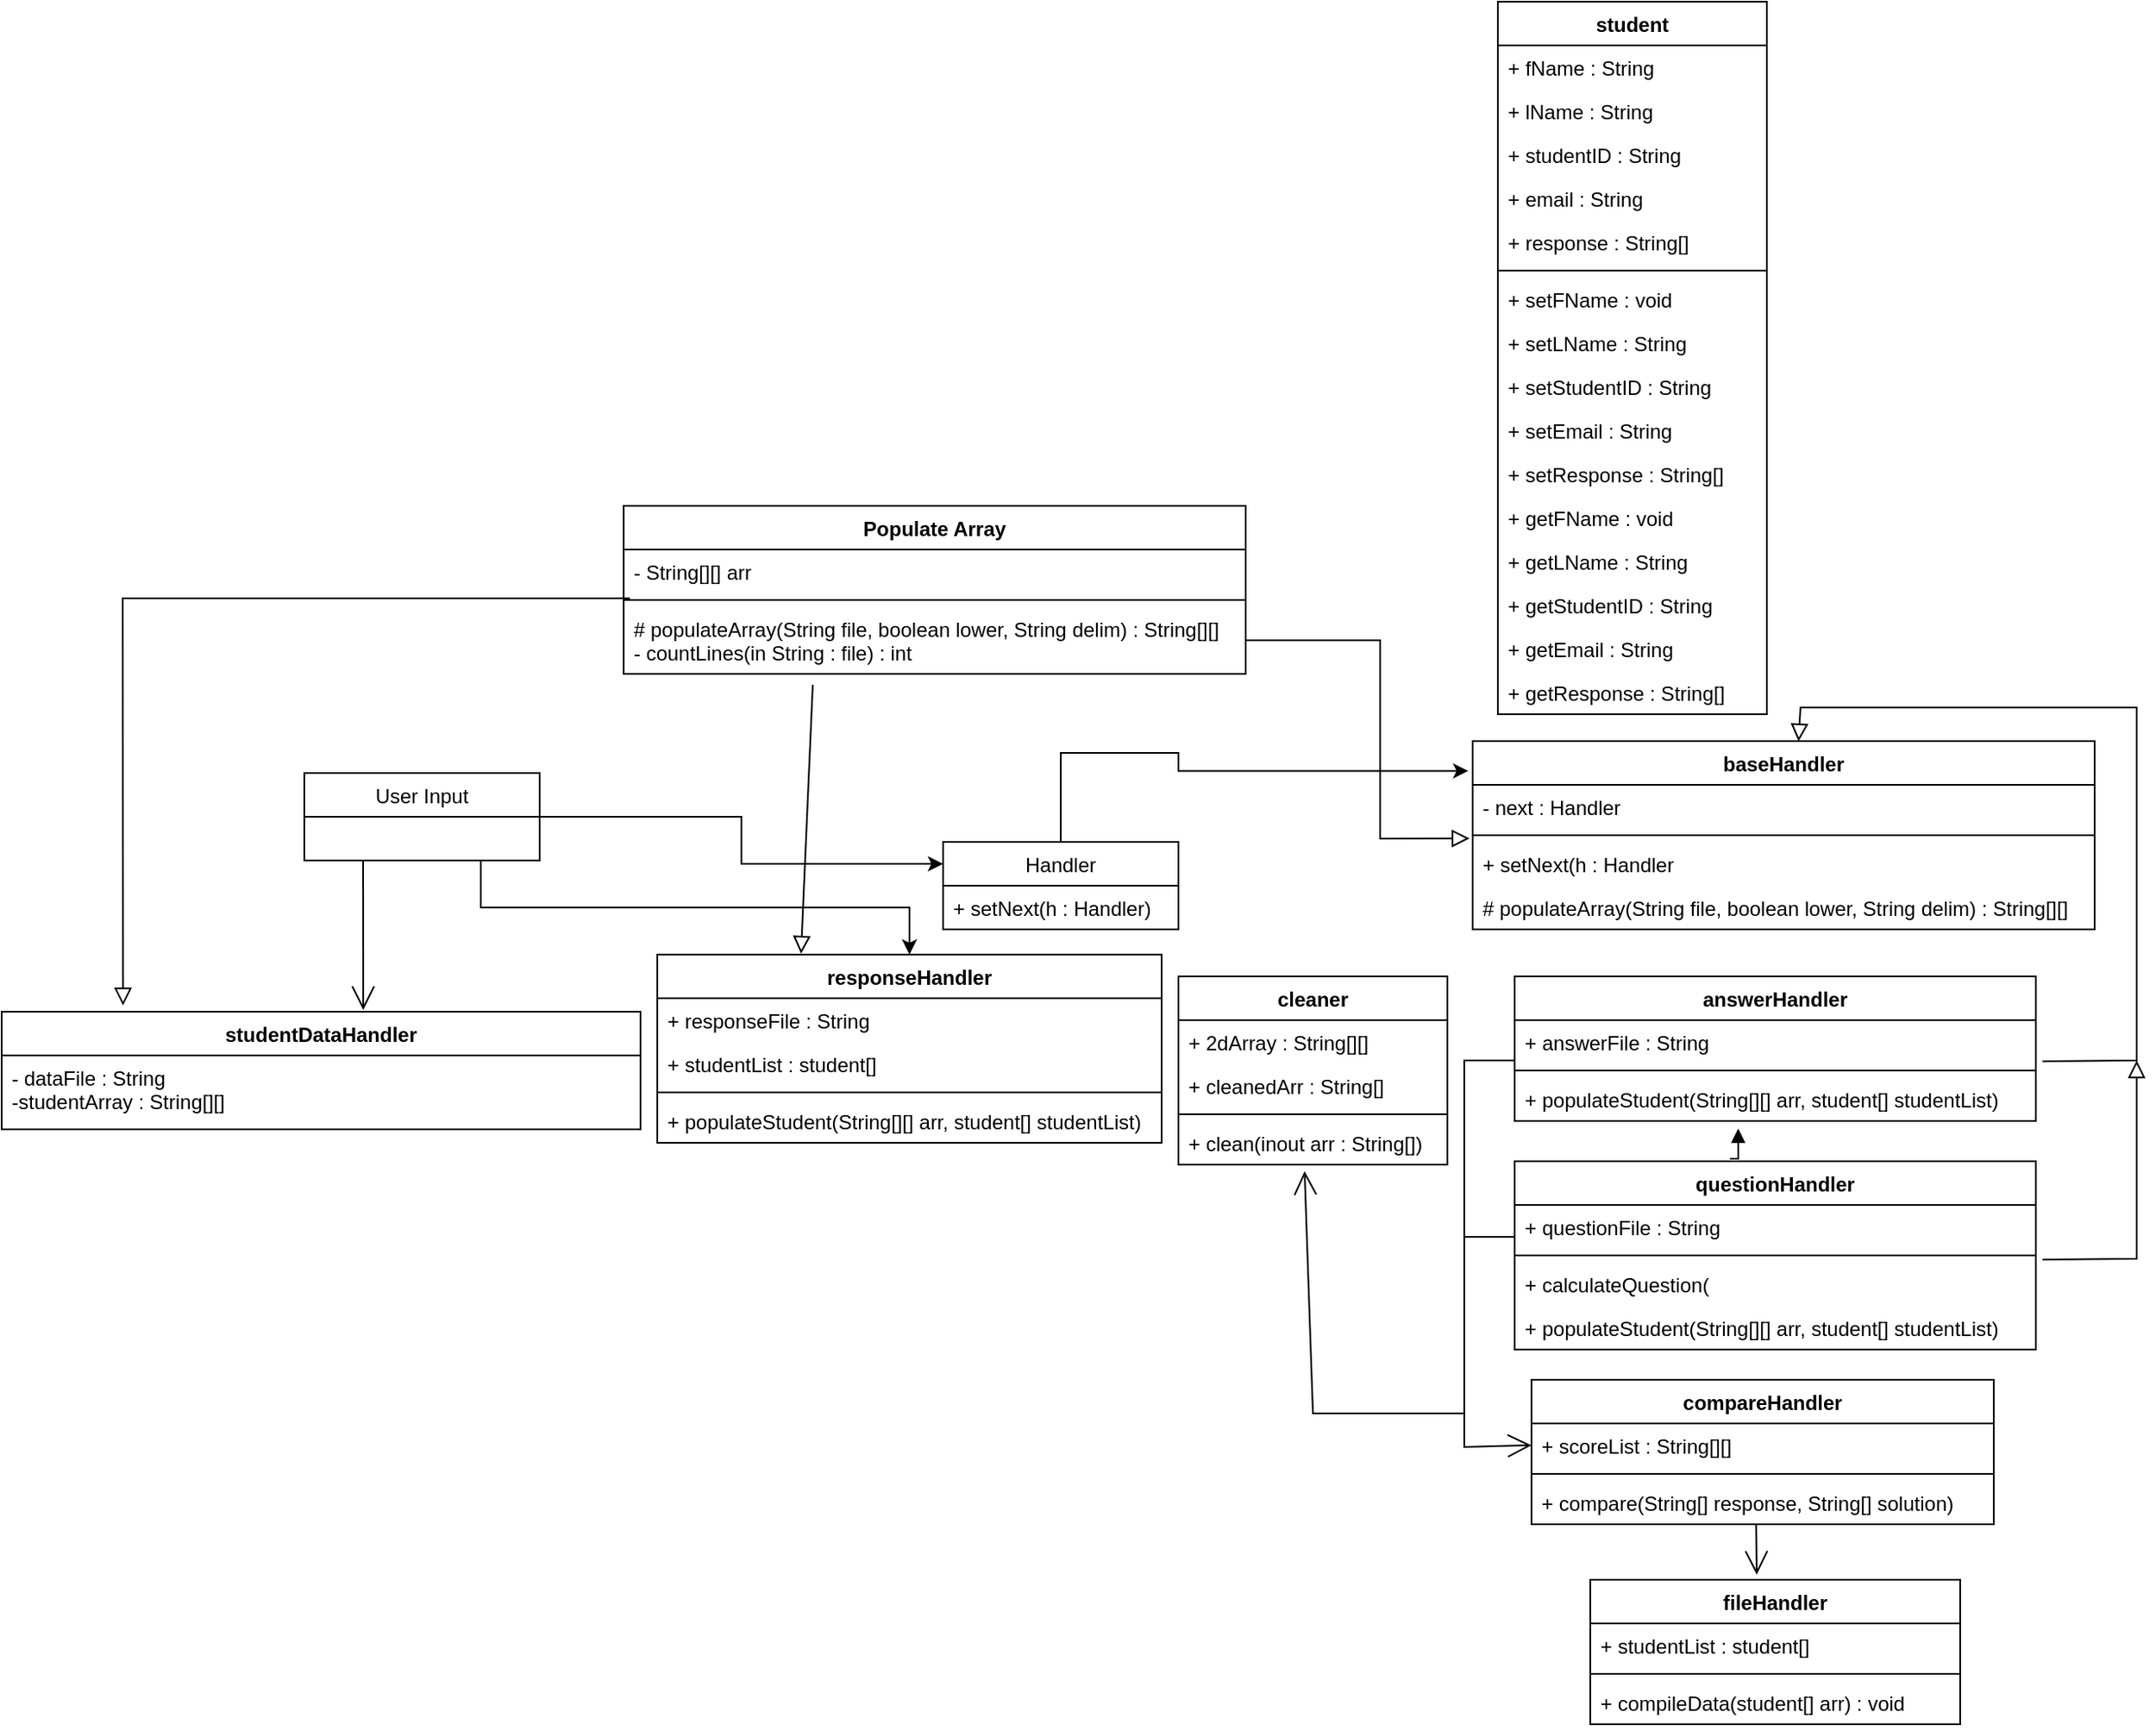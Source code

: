<mxfile version="20.5.3" type="github">
  <diagram id="73HRTt5fgBROcf9GsZLz" name="Page-1">
    <mxGraphModel dx="2333" dy="781" grid="1" gridSize="10" guides="1" tooltips="1" connect="1" arrows="1" fold="1" page="1" pageScale="1" pageWidth="850" pageHeight="1400" math="0" shadow="0">
      <root>
        <mxCell id="0" />
        <mxCell id="1" parent="0" />
        <mxCell id="4-FvOzDTyUN3m1YPLijg-45" style="edgeStyle=orthogonalEdgeStyle;rounded=0;orthogonalLoop=1;jettySize=auto;html=1;exitX=1;exitY=0.5;exitDx=0;exitDy=0;entryX=0;entryY=0.25;entryDx=0;entryDy=0;" parent="1" source="4q3OVK6k5sH4pMJDt0qG-1" target="4q3OVK6k5sH4pMJDt0qG-12" edge="1">
          <mxGeometry relative="1" as="geometry" />
        </mxCell>
        <mxCell id="4q3OVK6k5sH4pMJDt0qG-1" value="User Input" style="swimlane;fontStyle=0;childLayout=stackLayout;horizontal=1;startSize=26;fillColor=none;horizontalStack=0;resizeParent=1;resizeParentMax=0;resizeLast=0;collapsible=1;marginBottom=0;" parent="1" vertex="1">
          <mxGeometry x="-640" y="479" width="140" height="52" as="geometry" />
        </mxCell>
        <mxCell id="4-FvOzDTyUN3m1YPLijg-52" style="edgeStyle=orthogonalEdgeStyle;rounded=0;orthogonalLoop=1;jettySize=auto;html=1;exitX=0.5;exitY=0;exitDx=0;exitDy=0;entryX=-0.007;entryY=0.158;entryDx=0;entryDy=0;entryPerimeter=0;" parent="1" source="4q3OVK6k5sH4pMJDt0qG-12" target="4q3OVK6k5sH4pMJDt0qG-20" edge="1">
          <mxGeometry relative="1" as="geometry">
            <Array as="points">
              <mxPoint x="-120" y="467" />
            </Array>
          </mxGeometry>
        </mxCell>
        <mxCell id="4q3OVK6k5sH4pMJDt0qG-12" value="Handler" style="swimlane;fontStyle=0;childLayout=stackLayout;horizontal=1;startSize=26;fillColor=none;horizontalStack=0;resizeParent=1;resizeParentMax=0;resizeLast=0;collapsible=1;marginBottom=0;" parent="1" vertex="1">
          <mxGeometry x="-260" y="520" width="140" height="52" as="geometry" />
        </mxCell>
        <mxCell id="4q3OVK6k5sH4pMJDt0qG-13" value="+ setNext(h : Handler)" style="text;strokeColor=none;fillColor=none;align=left;verticalAlign=top;spacingLeft=4;spacingRight=4;overflow=hidden;rotatable=0;points=[[0,0.5],[1,0.5]];portConstraint=eastwest;" parent="4q3OVK6k5sH4pMJDt0qG-12" vertex="1">
          <mxGeometry y="26" width="140" height="26" as="geometry" />
        </mxCell>
        <mxCell id="4q3OVK6k5sH4pMJDt0qG-20" value="baseHandler" style="swimlane;fontStyle=1;align=center;verticalAlign=top;childLayout=stackLayout;horizontal=1;startSize=26;horizontalStack=0;resizeParent=1;resizeParentMax=0;resizeLast=0;collapsible=1;marginBottom=0;" parent="1" vertex="1">
          <mxGeometry x="55" y="460" width="370" height="112" as="geometry" />
        </mxCell>
        <mxCell id="4q3OVK6k5sH4pMJDt0qG-21" value="- next : Handler" style="text;strokeColor=none;fillColor=none;align=left;verticalAlign=top;spacingLeft=4;spacingRight=4;overflow=hidden;rotatable=0;points=[[0,0.5],[1,0.5]];portConstraint=eastwest;" parent="4q3OVK6k5sH4pMJDt0qG-20" vertex="1">
          <mxGeometry y="26" width="370" height="26" as="geometry" />
        </mxCell>
        <mxCell id="4q3OVK6k5sH4pMJDt0qG-22" value="" style="line;strokeWidth=1;fillColor=none;align=left;verticalAlign=middle;spacingTop=-1;spacingLeft=3;spacingRight=3;rotatable=0;labelPosition=right;points=[];portConstraint=eastwest;strokeColor=inherit;" parent="4q3OVK6k5sH4pMJDt0qG-20" vertex="1">
          <mxGeometry y="52" width="370" height="8" as="geometry" />
        </mxCell>
        <mxCell id="4q3OVK6k5sH4pMJDt0qG-23" value="+ setNext(h : Handler" style="text;strokeColor=none;fillColor=none;align=left;verticalAlign=top;spacingLeft=4;spacingRight=4;overflow=hidden;rotatable=0;points=[[0,0.5],[1,0.5]];portConstraint=eastwest;" parent="4q3OVK6k5sH4pMJDt0qG-20" vertex="1">
          <mxGeometry y="60" width="370" height="26" as="geometry" />
        </mxCell>
        <mxCell id="4q3OVK6k5sH4pMJDt0qG-25" value="# populateArray(String file, boolean lower, String delim) : String[][]" style="text;strokeColor=none;fillColor=none;align=left;verticalAlign=top;spacingLeft=4;spacingRight=4;overflow=hidden;rotatable=0;points=[[0,0.5],[1,0.5]];portConstraint=eastwest;" parent="4q3OVK6k5sH4pMJDt0qG-20" vertex="1">
          <mxGeometry y="86" width="370" height="26" as="geometry" />
        </mxCell>
        <mxCell id="4q3OVK6k5sH4pMJDt0qG-26" value="responseHandler" style="swimlane;fontStyle=1;align=center;verticalAlign=top;childLayout=stackLayout;horizontal=1;startSize=26;horizontalStack=0;resizeParent=1;resizeParentMax=0;resizeLast=0;collapsible=1;marginBottom=0;" parent="1" vertex="1">
          <mxGeometry x="-430" y="587" width="300" height="112" as="geometry" />
        </mxCell>
        <mxCell id="4q3OVK6k5sH4pMJDt0qG-27" value="+ responseFile : String" style="text;strokeColor=none;fillColor=none;align=left;verticalAlign=top;spacingLeft=4;spacingRight=4;overflow=hidden;rotatable=0;points=[[0,0.5],[1,0.5]];portConstraint=eastwest;" parent="4q3OVK6k5sH4pMJDt0qG-26" vertex="1">
          <mxGeometry y="26" width="300" height="26" as="geometry" />
        </mxCell>
        <mxCell id="4q3OVK6k5sH4pMJDt0qG-30" value="+ studentList : student[]" style="text;strokeColor=none;fillColor=none;align=left;verticalAlign=top;spacingLeft=4;spacingRight=4;overflow=hidden;rotatable=0;points=[[0,0.5],[1,0.5]];portConstraint=eastwest;" parent="4q3OVK6k5sH4pMJDt0qG-26" vertex="1">
          <mxGeometry y="52" width="300" height="26" as="geometry" />
        </mxCell>
        <mxCell id="4q3OVK6k5sH4pMJDt0qG-28" value="" style="line;strokeWidth=1;fillColor=none;align=left;verticalAlign=middle;spacingTop=-1;spacingLeft=3;spacingRight=3;rotatable=0;labelPosition=right;points=[];portConstraint=eastwest;strokeColor=inherit;" parent="4q3OVK6k5sH4pMJDt0qG-26" vertex="1">
          <mxGeometry y="78" width="300" height="8" as="geometry" />
        </mxCell>
        <mxCell id="4q3OVK6k5sH4pMJDt0qG-29" value="+ populateStudent(String[][] arr, student[] studentList)" style="text;strokeColor=none;fillColor=none;align=left;verticalAlign=top;spacingLeft=4;spacingRight=4;overflow=hidden;rotatable=0;points=[[0,0.5],[1,0.5]];portConstraint=eastwest;" parent="4q3OVK6k5sH4pMJDt0qG-26" vertex="1">
          <mxGeometry y="86" width="300" height="26" as="geometry" />
        </mxCell>
        <mxCell id="4q3OVK6k5sH4pMJDt0qG-31" value="answerHandler" style="swimlane;fontStyle=1;align=center;verticalAlign=top;childLayout=stackLayout;horizontal=1;startSize=26;horizontalStack=0;resizeParent=1;resizeParentMax=0;resizeLast=0;collapsible=1;marginBottom=0;" parent="1" vertex="1">
          <mxGeometry x="80" y="600" width="310" height="86" as="geometry" />
        </mxCell>
        <mxCell id="4q3OVK6k5sH4pMJDt0qG-32" value="+ answerFile : String" style="text;strokeColor=none;fillColor=none;align=left;verticalAlign=top;spacingLeft=4;spacingRight=4;overflow=hidden;rotatable=0;points=[[0,0.5],[1,0.5]];portConstraint=eastwest;" parent="4q3OVK6k5sH4pMJDt0qG-31" vertex="1">
          <mxGeometry y="26" width="310" height="26" as="geometry" />
        </mxCell>
        <mxCell id="4q3OVK6k5sH4pMJDt0qG-33" value="" style="line;strokeWidth=1;fillColor=none;align=left;verticalAlign=middle;spacingTop=-1;spacingLeft=3;spacingRight=3;rotatable=0;labelPosition=right;points=[];portConstraint=eastwest;strokeColor=inherit;" parent="4q3OVK6k5sH4pMJDt0qG-31" vertex="1">
          <mxGeometry y="52" width="310" height="8" as="geometry" />
        </mxCell>
        <mxCell id="4q3OVK6k5sH4pMJDt0qG-34" value="+ populateStudent(String[][] arr, student[] studentList)" style="text;strokeColor=none;fillColor=none;align=left;verticalAlign=top;spacingLeft=4;spacingRight=4;overflow=hidden;rotatable=0;points=[[0,0.5],[1,0.5]];portConstraint=eastwest;" parent="4q3OVK6k5sH4pMJDt0qG-31" vertex="1">
          <mxGeometry y="60" width="310" height="26" as="geometry" />
        </mxCell>
        <mxCell id="4q3OVK6k5sH4pMJDt0qG-35" value="questionHandler" style="swimlane;fontStyle=1;align=center;verticalAlign=top;childLayout=stackLayout;horizontal=1;startSize=26;horizontalStack=0;resizeParent=1;resizeParentMax=0;resizeLast=0;collapsible=1;marginBottom=0;" parent="1" vertex="1">
          <mxGeometry x="80" y="710" width="310" height="112" as="geometry" />
        </mxCell>
        <mxCell id="4q3OVK6k5sH4pMJDt0qG-36" value="+ questionFile : String" style="text;strokeColor=none;fillColor=none;align=left;verticalAlign=top;spacingLeft=4;spacingRight=4;overflow=hidden;rotatable=0;points=[[0,0.5],[1,0.5]];portConstraint=eastwest;" parent="4q3OVK6k5sH4pMJDt0qG-35" vertex="1">
          <mxGeometry y="26" width="310" height="26" as="geometry" />
        </mxCell>
        <mxCell id="4q3OVK6k5sH4pMJDt0qG-37" value="" style="line;strokeWidth=1;fillColor=none;align=left;verticalAlign=middle;spacingTop=-1;spacingLeft=3;spacingRight=3;rotatable=0;labelPosition=right;points=[];portConstraint=eastwest;strokeColor=inherit;" parent="4q3OVK6k5sH4pMJDt0qG-35" vertex="1">
          <mxGeometry y="52" width="310" height="8" as="geometry" />
        </mxCell>
        <mxCell id="4-FvOzDTyUN3m1YPLijg-1" value="+ calculateQuestion(" style="text;strokeColor=none;fillColor=none;align=left;verticalAlign=top;spacingLeft=4;spacingRight=4;overflow=hidden;rotatable=0;points=[[0,0.5],[1,0.5]];portConstraint=eastwest;" parent="4q3OVK6k5sH4pMJDt0qG-35" vertex="1">
          <mxGeometry y="60" width="310" height="26" as="geometry" />
        </mxCell>
        <mxCell id="4q3OVK6k5sH4pMJDt0qG-38" value="+ populateStudent(String[][] arr, student[] studentList)" style="text;strokeColor=none;fillColor=none;align=left;verticalAlign=top;spacingLeft=4;spacingRight=4;overflow=hidden;rotatable=0;points=[[0,0.5],[1,0.5]];portConstraint=eastwest;" parent="4q3OVK6k5sH4pMJDt0qG-35" vertex="1">
          <mxGeometry y="86" width="310" height="26" as="geometry" />
        </mxCell>
        <mxCell id="4q3OVK6k5sH4pMJDt0qG-39" value="compareHandler" style="swimlane;fontStyle=1;align=center;verticalAlign=top;childLayout=stackLayout;horizontal=1;startSize=26;horizontalStack=0;resizeParent=1;resizeParentMax=0;resizeLast=0;collapsible=1;marginBottom=0;" parent="1" vertex="1">
          <mxGeometry x="90" y="840" width="275" height="86" as="geometry" />
        </mxCell>
        <mxCell id="4q3OVK6k5sH4pMJDt0qG-45" value="+ scoreList : String[][]" style="text;strokeColor=none;fillColor=none;align=left;verticalAlign=top;spacingLeft=4;spacingRight=4;overflow=hidden;rotatable=0;points=[[0,0.5],[1,0.5]];portConstraint=eastwest;" parent="4q3OVK6k5sH4pMJDt0qG-39" vertex="1">
          <mxGeometry y="26" width="275" height="26" as="geometry" />
        </mxCell>
        <mxCell id="4q3OVK6k5sH4pMJDt0qG-41" value="" style="line;strokeWidth=1;fillColor=none;align=left;verticalAlign=middle;spacingTop=-1;spacingLeft=3;spacingRight=3;rotatable=0;labelPosition=right;points=[];portConstraint=eastwest;strokeColor=inherit;" parent="4q3OVK6k5sH4pMJDt0qG-39" vertex="1">
          <mxGeometry y="52" width="275" height="8" as="geometry" />
        </mxCell>
        <mxCell id="4q3OVK6k5sH4pMJDt0qG-42" value="+ compare(String[] response, String[] solution) " style="text;strokeColor=none;fillColor=none;align=left;verticalAlign=top;spacingLeft=4;spacingRight=4;overflow=hidden;rotatable=0;points=[[0,0.5],[1,0.5]];portConstraint=eastwest;" parent="4q3OVK6k5sH4pMJDt0qG-39" vertex="1">
          <mxGeometry y="60" width="275" height="26" as="geometry" />
        </mxCell>
        <mxCell id="4q3OVK6k5sH4pMJDt0qG-46" value="fileHandler" style="swimlane;fontStyle=1;align=center;verticalAlign=top;childLayout=stackLayout;horizontal=1;startSize=26;horizontalStack=0;resizeParent=1;resizeParentMax=0;resizeLast=0;collapsible=1;marginBottom=0;" parent="1" vertex="1">
          <mxGeometry x="125" y="959" width="220" height="86" as="geometry" />
        </mxCell>
        <mxCell id="4q3OVK6k5sH4pMJDt0qG-47" value="+ studentList : student[]" style="text;strokeColor=none;fillColor=none;align=left;verticalAlign=top;spacingLeft=4;spacingRight=4;overflow=hidden;rotatable=0;points=[[0,0.5],[1,0.5]];portConstraint=eastwest;" parent="4q3OVK6k5sH4pMJDt0qG-46" vertex="1">
          <mxGeometry y="26" width="220" height="26" as="geometry" />
        </mxCell>
        <mxCell id="4q3OVK6k5sH4pMJDt0qG-48" value="" style="line;strokeWidth=1;fillColor=none;align=left;verticalAlign=middle;spacingTop=-1;spacingLeft=3;spacingRight=3;rotatable=0;labelPosition=right;points=[];portConstraint=eastwest;strokeColor=inherit;" parent="4q3OVK6k5sH4pMJDt0qG-46" vertex="1">
          <mxGeometry y="52" width="220" height="8" as="geometry" />
        </mxCell>
        <mxCell id="4q3OVK6k5sH4pMJDt0qG-49" value="+ compileData(student[] arr) : void" style="text;strokeColor=none;fillColor=none;align=left;verticalAlign=top;spacingLeft=4;spacingRight=4;overflow=hidden;rotatable=0;points=[[0,0.5],[1,0.5]];portConstraint=eastwest;" parent="4q3OVK6k5sH4pMJDt0qG-46" vertex="1">
          <mxGeometry y="60" width="220" height="26" as="geometry" />
        </mxCell>
        <mxCell id="4-FvOzDTyUN3m1YPLijg-2" value="cleaner" style="swimlane;fontStyle=1;align=center;verticalAlign=top;childLayout=stackLayout;horizontal=1;startSize=26;horizontalStack=0;resizeParent=1;resizeParentMax=0;resizeLast=0;collapsible=1;marginBottom=0;" parent="1" vertex="1">
          <mxGeometry x="-120" y="600" width="160" height="112" as="geometry" />
        </mxCell>
        <mxCell id="4-FvOzDTyUN3m1YPLijg-3" value="+ 2dArray : String[][]" style="text;strokeColor=none;fillColor=none;align=left;verticalAlign=top;spacingLeft=4;spacingRight=4;overflow=hidden;rotatable=0;points=[[0,0.5],[1,0.5]];portConstraint=eastwest;" parent="4-FvOzDTyUN3m1YPLijg-2" vertex="1">
          <mxGeometry y="26" width="160" height="26" as="geometry" />
        </mxCell>
        <mxCell id="4-FvOzDTyUN3m1YPLijg-8" value="+ cleanedArr : String[]" style="text;strokeColor=none;fillColor=none;align=left;verticalAlign=top;spacingLeft=4;spacingRight=4;overflow=hidden;rotatable=0;points=[[0,0.5],[1,0.5]];portConstraint=eastwest;" parent="4-FvOzDTyUN3m1YPLijg-2" vertex="1">
          <mxGeometry y="52" width="160" height="26" as="geometry" />
        </mxCell>
        <mxCell id="4-FvOzDTyUN3m1YPLijg-4" value="" style="line;strokeWidth=1;fillColor=none;align=left;verticalAlign=middle;spacingTop=-1;spacingLeft=3;spacingRight=3;rotatable=0;labelPosition=right;points=[];portConstraint=eastwest;strokeColor=inherit;" parent="4-FvOzDTyUN3m1YPLijg-2" vertex="1">
          <mxGeometry y="78" width="160" height="8" as="geometry" />
        </mxCell>
        <mxCell id="4-FvOzDTyUN3m1YPLijg-5" value="+ clean(inout arr : String[])" style="text;strokeColor=none;fillColor=none;align=left;verticalAlign=top;spacingLeft=4;spacingRight=4;overflow=hidden;rotatable=0;points=[[0,0.5],[1,0.5]];portConstraint=eastwest;" parent="4-FvOzDTyUN3m1YPLijg-2" vertex="1">
          <mxGeometry y="86" width="160" height="26" as="geometry" />
        </mxCell>
        <mxCell id="4-FvOzDTyUN3m1YPLijg-13" value="studentDataHandler" style="swimlane;fontStyle=1;align=center;verticalAlign=top;childLayout=stackLayout;horizontal=1;startSize=26;horizontalStack=0;resizeParent=1;resizeParentMax=0;resizeLast=0;collapsible=1;marginBottom=0;" parent="1" vertex="1">
          <mxGeometry x="-820" y="621" width="380" height="70" as="geometry" />
        </mxCell>
        <mxCell id="4-FvOzDTyUN3m1YPLijg-14" value="- dataFile : String&#xa;-studentArray : String[][]" style="text;strokeColor=none;fillColor=none;align=left;verticalAlign=top;spacingLeft=4;spacingRight=4;overflow=hidden;rotatable=0;points=[[0,0.5],[1,0.5]];portConstraint=eastwest;" parent="4-FvOzDTyUN3m1YPLijg-13" vertex="1">
          <mxGeometry y="26" width="380" height="44" as="geometry" />
        </mxCell>
        <mxCell id="4-FvOzDTyUN3m1YPLijg-21" value="student" style="swimlane;fontStyle=1;align=center;verticalAlign=top;childLayout=stackLayout;horizontal=1;startSize=26;horizontalStack=0;resizeParent=1;resizeParentMax=0;resizeLast=0;collapsible=1;marginBottom=0;" parent="1" vertex="1">
          <mxGeometry x="70" y="20" width="160" height="424" as="geometry" />
        </mxCell>
        <mxCell id="4-FvOzDTyUN3m1YPLijg-22" value="+ fName : String" style="text;strokeColor=none;fillColor=none;align=left;verticalAlign=top;spacingLeft=4;spacingRight=4;overflow=hidden;rotatable=0;points=[[0,0.5],[1,0.5]];portConstraint=eastwest;" parent="4-FvOzDTyUN3m1YPLijg-21" vertex="1">
          <mxGeometry y="26" width="160" height="26" as="geometry" />
        </mxCell>
        <mxCell id="4-FvOzDTyUN3m1YPLijg-25" value="+ lName : String" style="text;strokeColor=none;fillColor=none;align=left;verticalAlign=top;spacingLeft=4;spacingRight=4;overflow=hidden;rotatable=0;points=[[0,0.5],[1,0.5]];portConstraint=eastwest;" parent="4-FvOzDTyUN3m1YPLijg-21" vertex="1">
          <mxGeometry y="52" width="160" height="26" as="geometry" />
        </mxCell>
        <mxCell id="4-FvOzDTyUN3m1YPLijg-26" value="+ studentID : String" style="text;strokeColor=none;fillColor=none;align=left;verticalAlign=top;spacingLeft=4;spacingRight=4;overflow=hidden;rotatable=0;points=[[0,0.5],[1,0.5]];portConstraint=eastwest;" parent="4-FvOzDTyUN3m1YPLijg-21" vertex="1">
          <mxGeometry y="78" width="160" height="26" as="geometry" />
        </mxCell>
        <mxCell id="4-FvOzDTyUN3m1YPLijg-27" value="+ email : String" style="text;strokeColor=none;fillColor=none;align=left;verticalAlign=top;spacingLeft=4;spacingRight=4;overflow=hidden;rotatable=0;points=[[0,0.5],[1,0.5]];portConstraint=eastwest;" parent="4-FvOzDTyUN3m1YPLijg-21" vertex="1">
          <mxGeometry y="104" width="160" height="26" as="geometry" />
        </mxCell>
        <mxCell id="4-FvOzDTyUN3m1YPLijg-28" value="+ response : String[]" style="text;strokeColor=none;fillColor=none;align=left;verticalAlign=top;spacingLeft=4;spacingRight=4;overflow=hidden;rotatable=0;points=[[0,0.5],[1,0.5]];portConstraint=eastwest;" parent="4-FvOzDTyUN3m1YPLijg-21" vertex="1">
          <mxGeometry y="130" width="160" height="26" as="geometry" />
        </mxCell>
        <mxCell id="4-FvOzDTyUN3m1YPLijg-23" value="" style="line;strokeWidth=1;fillColor=none;align=left;verticalAlign=middle;spacingTop=-1;spacingLeft=3;spacingRight=3;rotatable=0;labelPosition=right;points=[];portConstraint=eastwest;strokeColor=inherit;" parent="4-FvOzDTyUN3m1YPLijg-21" vertex="1">
          <mxGeometry y="156" width="160" height="8" as="geometry" />
        </mxCell>
        <mxCell id="4-FvOzDTyUN3m1YPLijg-24" value="+ setFName : void" style="text;strokeColor=none;fillColor=none;align=left;verticalAlign=top;spacingLeft=4;spacingRight=4;overflow=hidden;rotatable=0;points=[[0,0.5],[1,0.5]];portConstraint=eastwest;" parent="4-FvOzDTyUN3m1YPLijg-21" vertex="1">
          <mxGeometry y="164" width="160" height="26" as="geometry" />
        </mxCell>
        <mxCell id="4-FvOzDTyUN3m1YPLijg-36" value="+ setLName : String" style="text;strokeColor=none;fillColor=none;align=left;verticalAlign=top;spacingLeft=4;spacingRight=4;overflow=hidden;rotatable=0;points=[[0,0.5],[1,0.5]];portConstraint=eastwest;" parent="4-FvOzDTyUN3m1YPLijg-21" vertex="1">
          <mxGeometry y="190" width="160" height="26" as="geometry" />
        </mxCell>
        <mxCell id="4-FvOzDTyUN3m1YPLijg-35" value="+ setStudentID : String" style="text;strokeColor=none;fillColor=none;align=left;verticalAlign=top;spacingLeft=4;spacingRight=4;overflow=hidden;rotatable=0;points=[[0,0.5],[1,0.5]];portConstraint=eastwest;" parent="4-FvOzDTyUN3m1YPLijg-21" vertex="1">
          <mxGeometry y="216" width="160" height="26" as="geometry" />
        </mxCell>
        <mxCell id="4-FvOzDTyUN3m1YPLijg-34" value="+ setEmail : String" style="text;strokeColor=none;fillColor=none;align=left;verticalAlign=top;spacingLeft=4;spacingRight=4;overflow=hidden;rotatable=0;points=[[0,0.5],[1,0.5]];portConstraint=eastwest;" parent="4-FvOzDTyUN3m1YPLijg-21" vertex="1">
          <mxGeometry y="242" width="160" height="26" as="geometry" />
        </mxCell>
        <mxCell id="4-FvOzDTyUN3m1YPLijg-33" value="+ setResponse : String[]" style="text;strokeColor=none;fillColor=none;align=left;verticalAlign=top;spacingLeft=4;spacingRight=4;overflow=hidden;rotatable=0;points=[[0,0.5],[1,0.5]];portConstraint=eastwest;" parent="4-FvOzDTyUN3m1YPLijg-21" vertex="1">
          <mxGeometry y="268" width="160" height="26" as="geometry" />
        </mxCell>
        <mxCell id="4-FvOzDTyUN3m1YPLijg-41" value="+ getFName : void" style="text;strokeColor=none;fillColor=none;align=left;verticalAlign=top;spacingLeft=4;spacingRight=4;overflow=hidden;rotatable=0;points=[[0,0.5],[1,0.5]];portConstraint=eastwest;" parent="4-FvOzDTyUN3m1YPLijg-21" vertex="1">
          <mxGeometry y="294" width="160" height="26" as="geometry" />
        </mxCell>
        <mxCell id="4-FvOzDTyUN3m1YPLijg-40" value="+ getLName : String" style="text;strokeColor=none;fillColor=none;align=left;verticalAlign=top;spacingLeft=4;spacingRight=4;overflow=hidden;rotatable=0;points=[[0,0.5],[1,0.5]];portConstraint=eastwest;" parent="4-FvOzDTyUN3m1YPLijg-21" vertex="1">
          <mxGeometry y="320" width="160" height="26" as="geometry" />
        </mxCell>
        <mxCell id="4-FvOzDTyUN3m1YPLijg-39" value="+ getStudentID : String" style="text;strokeColor=none;fillColor=none;align=left;verticalAlign=top;spacingLeft=4;spacingRight=4;overflow=hidden;rotatable=0;points=[[0,0.5],[1,0.5]];portConstraint=eastwest;" parent="4-FvOzDTyUN3m1YPLijg-21" vertex="1">
          <mxGeometry y="346" width="160" height="26" as="geometry" />
        </mxCell>
        <mxCell id="4-FvOzDTyUN3m1YPLijg-38" value="+ getEmail : String" style="text;strokeColor=none;fillColor=none;align=left;verticalAlign=top;spacingLeft=4;spacingRight=4;overflow=hidden;rotatable=0;points=[[0,0.5],[1,0.5]];portConstraint=eastwest;" parent="4-FvOzDTyUN3m1YPLijg-21" vertex="1">
          <mxGeometry y="372" width="160" height="26" as="geometry" />
        </mxCell>
        <mxCell id="4-FvOzDTyUN3m1YPLijg-37" value="+ getResponse : String[]" style="text;strokeColor=none;fillColor=none;align=left;verticalAlign=top;spacingLeft=4;spacingRight=4;overflow=hidden;rotatable=0;points=[[0,0.5],[1,0.5]];portConstraint=eastwest;" parent="4-FvOzDTyUN3m1YPLijg-21" vertex="1">
          <mxGeometry y="398" width="160" height="26" as="geometry" />
        </mxCell>
        <mxCell id="4-FvOzDTyUN3m1YPLijg-61" value="" style="endArrow=block;html=1;rounded=0;align=center;verticalAlign=bottom;endFill=0;labelBackgroundColor=none;endSize=8;entryX=0.524;entryY=0.001;entryDx=0;entryDy=0;entryPerimeter=0;exitX=1.013;exitY=0.942;exitDx=0;exitDy=0;exitPerimeter=0;" parent="1" source="4q3OVK6k5sH4pMJDt0qG-32" target="4q3OVK6k5sH4pMJDt0qG-20" edge="1">
          <mxGeometry relative="1" as="geometry">
            <mxPoint x="450" y="720" as="sourcePoint" />
            <mxPoint x="250" y="440" as="targetPoint" />
            <Array as="points">
              <mxPoint x="450" y="650" />
              <mxPoint x="450" y="440" />
              <mxPoint x="250" y="440" />
            </Array>
          </mxGeometry>
        </mxCell>
        <mxCell id="4-FvOzDTyUN3m1YPLijg-63" value="" style="endArrow=block;html=1;rounded=0;align=center;verticalAlign=bottom;endFill=0;labelBackgroundColor=none;endSize=8;exitX=1.013;exitY=-0.058;exitDx=0;exitDy=0;exitPerimeter=0;" parent="1" edge="1" source="4-FvOzDTyUN3m1YPLijg-1">
          <mxGeometry relative="1" as="geometry">
            <mxPoint x="240" y="940" as="sourcePoint" />
            <mxPoint x="450" y="650" as="targetPoint" />
            <Array as="points">
              <mxPoint x="450" y="768" />
            </Array>
          </mxGeometry>
        </mxCell>
        <mxCell id="SS_Et1-OaLUcxT9elfu9-7" value="" style="endArrow=block;endFill=1;html=1;edgeStyle=orthogonalEdgeStyle;align=left;verticalAlign=top;rounded=0;exitX=0.413;exitY=-0.013;exitDx=0;exitDy=0;exitPerimeter=0;entryX=0.429;entryY=1.173;entryDx=0;entryDy=0;entryPerimeter=0;" parent="1" source="4q3OVK6k5sH4pMJDt0qG-35" edge="1" target="4q3OVK6k5sH4pMJDt0qG-34">
          <mxGeometry x="-1" relative="1" as="geometry">
            <mxPoint x="120" y="930" as="sourcePoint" />
            <mxPoint x="208" y="900" as="targetPoint" />
          </mxGeometry>
        </mxCell>
        <mxCell id="NzkLPi8dApXX6IUGUcF6-2" style="edgeStyle=orthogonalEdgeStyle;rounded=0;orthogonalLoop=1;jettySize=auto;html=1;exitX=0.75;exitY=1;exitDx=0;exitDy=0;" edge="1" parent="1" source="4q3OVK6k5sH4pMJDt0qG-1" target="4q3OVK6k5sH4pMJDt0qG-26">
          <mxGeometry relative="1" as="geometry">
            <mxPoint x="-352" y="558" as="sourcePoint" />
            <mxPoint x="-312.5" y="600" as="targetPoint" />
          </mxGeometry>
        </mxCell>
        <mxCell id="NzkLPi8dApXX6IUGUcF6-3" value="Populate Array" style="swimlane;fontStyle=1;align=center;verticalAlign=top;childLayout=stackLayout;horizontal=1;startSize=26;horizontalStack=0;resizeParent=1;resizeParentMax=0;resizeLast=0;collapsible=1;marginBottom=0;" vertex="1" parent="1">
          <mxGeometry x="-450" y="320" width="370" height="100" as="geometry" />
        </mxCell>
        <mxCell id="NzkLPi8dApXX6IUGUcF6-4" value="- String[][] arr " style="text;strokeColor=none;fillColor=none;align=left;verticalAlign=top;spacingLeft=4;spacingRight=4;overflow=hidden;rotatable=0;points=[[0,0.5],[1,0.5]];portConstraint=eastwest;" vertex="1" parent="NzkLPi8dApXX6IUGUcF6-3">
          <mxGeometry y="26" width="370" height="26" as="geometry" />
        </mxCell>
        <mxCell id="NzkLPi8dApXX6IUGUcF6-5" value="" style="line;strokeWidth=1;fillColor=none;align=left;verticalAlign=middle;spacingTop=-1;spacingLeft=3;spacingRight=3;rotatable=0;labelPosition=right;points=[];portConstraint=eastwest;strokeColor=inherit;" vertex="1" parent="NzkLPi8dApXX6IUGUcF6-3">
          <mxGeometry y="52" width="370" height="8" as="geometry" />
        </mxCell>
        <mxCell id="NzkLPi8dApXX6IUGUcF6-6" value="# populateArray(String file, boolean lower, String delim) : String[][]&#xa;- countLines(in String : file) : int&#xa;" style="text;strokeColor=none;fillColor=none;align=left;verticalAlign=top;spacingLeft=4;spacingRight=4;overflow=hidden;rotatable=0;points=[[0,0.5],[1,0.5]];portConstraint=eastwest;" vertex="1" parent="NzkLPi8dApXX6IUGUcF6-3">
          <mxGeometry y="60" width="370" height="40" as="geometry" />
        </mxCell>
        <mxCell id="NzkLPi8dApXX6IUGUcF6-13" value="" style="endArrow=open;endFill=1;endSize=12;html=1;rounded=0;entryX=0;entryY=0.5;entryDx=0;entryDy=0;" edge="1" parent="1" target="4q3OVK6k5sH4pMJDt0qG-45">
          <mxGeometry width="160" relative="1" as="geometry">
            <mxPoint x="80" y="650" as="sourcePoint" />
            <mxPoint x="50" y="960" as="targetPoint" />
            <Array as="points">
              <mxPoint x="50" y="650" />
              <mxPoint x="50" y="880" />
            </Array>
          </mxGeometry>
        </mxCell>
        <mxCell id="NzkLPi8dApXX6IUGUcF6-14" value="" style="line;strokeWidth=1;fillColor=none;align=left;verticalAlign=middle;spacingTop=-1;spacingLeft=3;spacingRight=3;rotatable=0;labelPosition=right;points=[];portConstraint=eastwest;strokeColor=inherit;" vertex="1" parent="1">
          <mxGeometry x="50" y="750" width="30" height="10" as="geometry" />
        </mxCell>
        <mxCell id="NzkLPi8dApXX6IUGUcF6-15" value="" style="endArrow=open;endFill=1;endSize=12;html=1;rounded=0;entryX=0.469;entryY=1.148;entryDx=0;entryDy=0;entryPerimeter=0;" edge="1" parent="1" target="4-FvOzDTyUN3m1YPLijg-5">
          <mxGeometry width="160" relative="1" as="geometry">
            <mxPoint x="50" y="860" as="sourcePoint" />
            <mxPoint x="-90" y="800" as="targetPoint" />
            <Array as="points">
              <mxPoint x="-40" y="860" />
            </Array>
          </mxGeometry>
        </mxCell>
        <mxCell id="NzkLPi8dApXX6IUGUcF6-18" value="" style="endArrow=open;endFill=1;endSize=12;html=1;rounded=0;exitX=0.486;exitY=1.005;exitDx=0;exitDy=0;exitPerimeter=0;" edge="1" parent="1" source="4q3OVK6k5sH4pMJDt0qG-42">
          <mxGeometry width="160" relative="1" as="geometry">
            <mxPoint x="-250" y="950" as="sourcePoint" />
            <mxPoint x="224" y="956" as="targetPoint" />
          </mxGeometry>
        </mxCell>
        <mxCell id="NzkLPi8dApXX6IUGUcF6-20" value="" style="endArrow=open;endFill=1;endSize=12;html=1;rounded=0;exitX=0.25;exitY=1;exitDx=0;exitDy=0;entryX=0.566;entryY=-0.014;entryDx=0;entryDy=0;entryPerimeter=0;" edge="1" parent="1" source="4q3OVK6k5sH4pMJDt0qG-1" target="4-FvOzDTyUN3m1YPLijg-13">
          <mxGeometry width="160" relative="1" as="geometry">
            <mxPoint x="-590" y="540" as="sourcePoint" />
            <mxPoint x="-60" y="730" as="targetPoint" />
          </mxGeometry>
        </mxCell>
        <mxCell id="NzkLPi8dApXX6IUGUcF6-24" value="" style="endArrow=block;html=1;rounded=0;align=center;verticalAlign=bottom;endFill=0;labelBackgroundColor=none;endSize=8;exitX=0.01;exitY=-0.125;exitDx=0;exitDy=0;exitPerimeter=0;entryX=0.19;entryY=-0.053;entryDx=0;entryDy=0;entryPerimeter=0;" edge="1" parent="1" source="NzkLPi8dApXX6IUGUcF6-6" target="4-FvOzDTyUN3m1YPLijg-13">
          <mxGeometry relative="1" as="geometry">
            <mxPoint x="-640" y="370.0" as="sourcePoint" />
            <mxPoint x="-480" y="370.0" as="targetPoint" />
            <Array as="points">
              <mxPoint x="-748" y="375" />
            </Array>
          </mxGeometry>
        </mxCell>
        <mxCell id="NzkLPi8dApXX6IUGUcF6-25" value="" style="endArrow=block;html=1;rounded=0;align=center;verticalAlign=bottom;endFill=0;labelBackgroundColor=none;endSize=8;entryX=0.285;entryY=-0.005;entryDx=0;entryDy=0;entryPerimeter=0;exitX=0.304;exitY=1.161;exitDx=0;exitDy=0;exitPerimeter=0;" edge="1" parent="1" source="NzkLPi8dApXX6IUGUcF6-6" target="4q3OVK6k5sH4pMJDt0qG-26">
          <mxGeometry relative="1" as="geometry">
            <mxPoint x="-350" y="444.0" as="sourcePoint" />
            <mxPoint x="-190" y="444.0" as="targetPoint" />
          </mxGeometry>
        </mxCell>
        <mxCell id="NzkLPi8dApXX6IUGUcF6-26" value="" style="endArrow=block;html=1;rounded=0;align=center;verticalAlign=bottom;endFill=0;labelBackgroundColor=none;endSize=8;entryX=-0.005;entryY=-0.082;entryDx=0;entryDy=0;entryPerimeter=0;" edge="1" parent="1" target="4q3OVK6k5sH4pMJDt0qG-23">
          <mxGeometry relative="1" as="geometry">
            <mxPoint x="-80" y="400.0" as="sourcePoint" />
            <mxPoint x="80" y="400.0" as="targetPoint" />
            <Array as="points">
              <mxPoint y="400" />
              <mxPoint y="518" />
            </Array>
          </mxGeometry>
        </mxCell>
      </root>
    </mxGraphModel>
  </diagram>
</mxfile>
